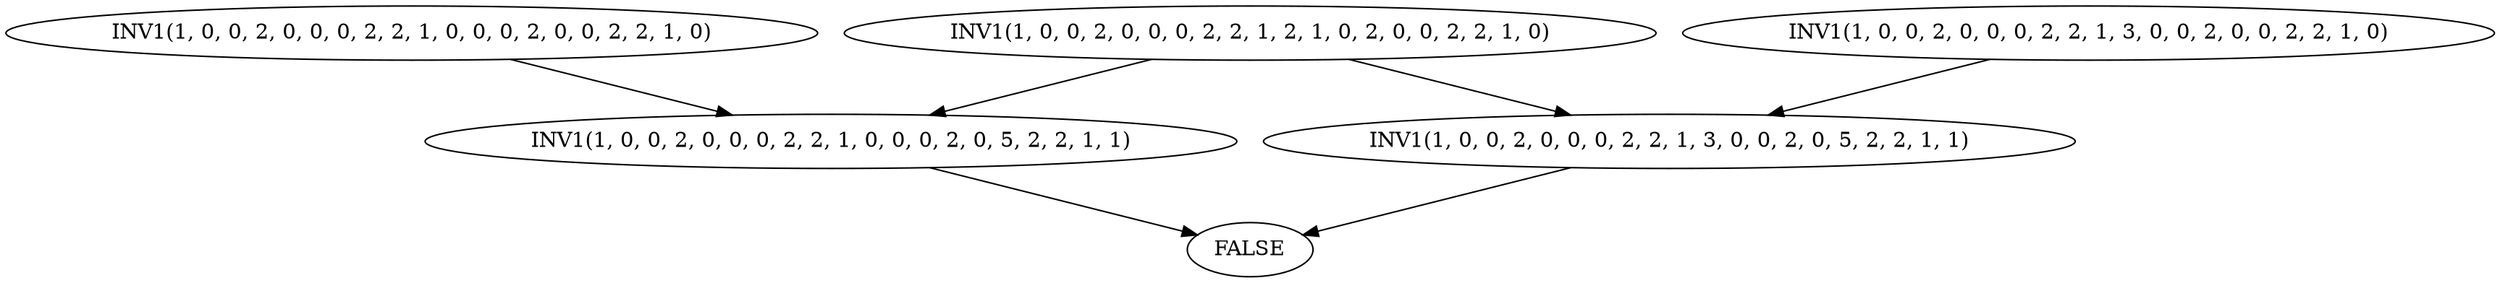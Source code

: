 digraph dag {
0[label="FALSE"];
1->0;
2->0;
1[label="INV1(1, 0, 0, 2, 0, 0, 0, 2, 2, 1, 0, 0, 0, 2, 0, 5, 2, 2, 1, 1)"];
3->1;
5->1;
2[label="INV1(1, 0, 0, 2, 0, 0, 0, 2, 2, 1, 3, 0, 0, 2, 0, 5, 2, 2, 1, 1)"];
4->2;
5->2;
3[label="INV1(1, 0, 0, 2, 0, 0, 0, 2, 2, 1, 0, 0, 0, 2, 0, 0, 2, 2, 1, 0)"];
4[label="INV1(1, 0, 0, 2, 0, 0, 0, 2, 2, 1, 3, 0, 0, 2, 0, 0, 2, 2, 1, 0)"];
5[label="INV1(1, 0, 0, 2, 0, 0, 0, 2, 2, 1, 2, 1, 0, 2, 0, 0, 2, 2, 1, 0)"];
}
